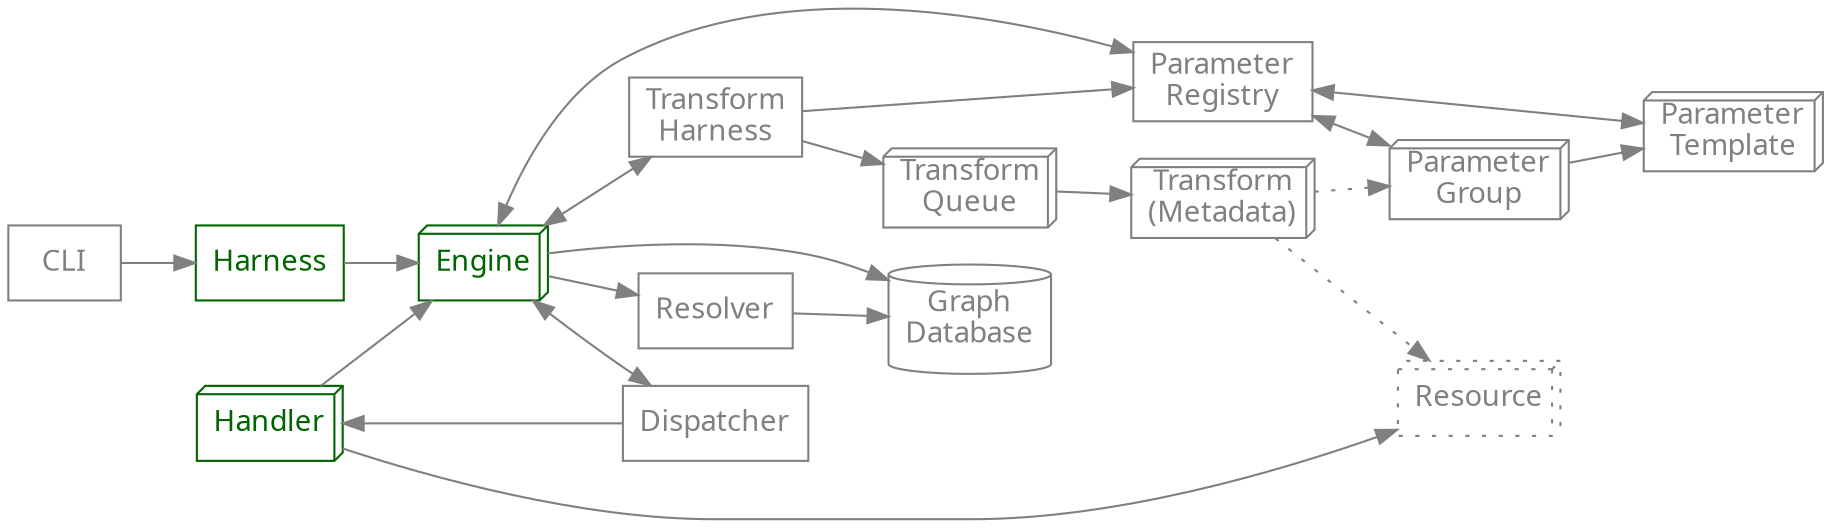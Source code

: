 digraph {
    graph [bgcolor=transparent,rankdir=LR];
    // graph [rankdir=TB];
    node [shape=box,color="#808080",fontcolor="#808080",fontname="Lucida Grande, Lucida Sans Unicode, sans-serif"];
    edge [color="#808080",fontcolor="#808080",fontname="Lucida Grande, Lucida Sans Unicode, sans-serif"];

    subgraph multiples {
        node [shape=box3d];

        subgraph multihandlers {
            node [color="darkgreen",fontcolor="darkgreen"];
            Handler;
            Engine;
        }

        Resource [style=dotted];
        Parameter [label="Parameter\nTemplate"];
        P_Group [label="Parameter\nGroup"];
        Queue [label="Transform\nQueue"];
        Entry [label="Transform\n(Metadata)"];
    }

    GraphDB [label="Graph\nDatabase", shape=cylinder];
    T_Harness [label="Transform\nHarness"];
    P_Registry [label="Parameter\nRegistry"];

    subgraph handlers {
        node [color="darkgreen",fontcolor="darkgreen"];
        Harness;
    }

    subgraph backrefs {
        edge [dir=both];

        Engine -> Dispatcher;
        Engine -> T_Harness;
        Engine -> P_Registry -> P_Group;
        P_Registry -> Parameter;
    }

    subgraph ephemeral {
        edge [style=dotted];
        // T_Harness -> P_Registry;
        // Dispatcher -> P_Registry;
        // Queue -> Dispatcher -> Resolver;
        // T_Harness -> GraphDB;
        // P_Registry -> GraphDB;
        Entry -> Resource;
        Entry -> P_Group;
        // Handler -> GraphDB;
    }

    CLI -> Harness -> Engine -> Resolver -> GraphDB;
    Engine -> GraphDB;
    Dispatcher -> Handler -> Resource;
    Handler -> Engine;
    T_Harness -> Queue -> Entry;
    T_Harness -> P_Registry;
    P_Group -> Parameter;
}
